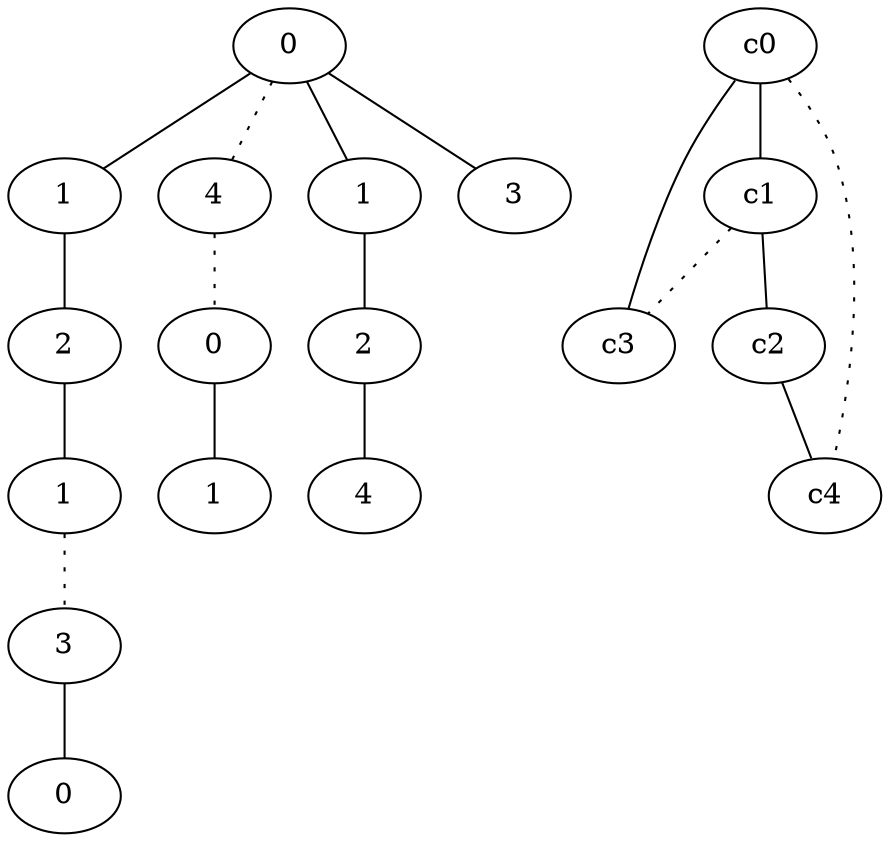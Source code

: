 graph {
a0[label=0];
a1[label=1];
a2[label=2];
a3[label=1];
a4[label=3];
a5[label=0];
a6[label=4];
a7[label=0];
a8[label=1];
a9[label=1];
a10[label=2];
a11[label=4];
a12[label=3];
a0 -- a1;
a0 -- a6 [style=dotted];
a0 -- a9;
a0 -- a12;
a1 -- a2;
a2 -- a3;
a3 -- a4 [style=dotted];
a4 -- a5;
a6 -- a7 [style=dotted];
a7 -- a8;
a9 -- a10;
a10 -- a11;
c0 -- c1;
c0 -- c3;
c0 -- c4 [style=dotted];
c1 -- c2;
c1 -- c3 [style=dotted];
c2 -- c4;
}
